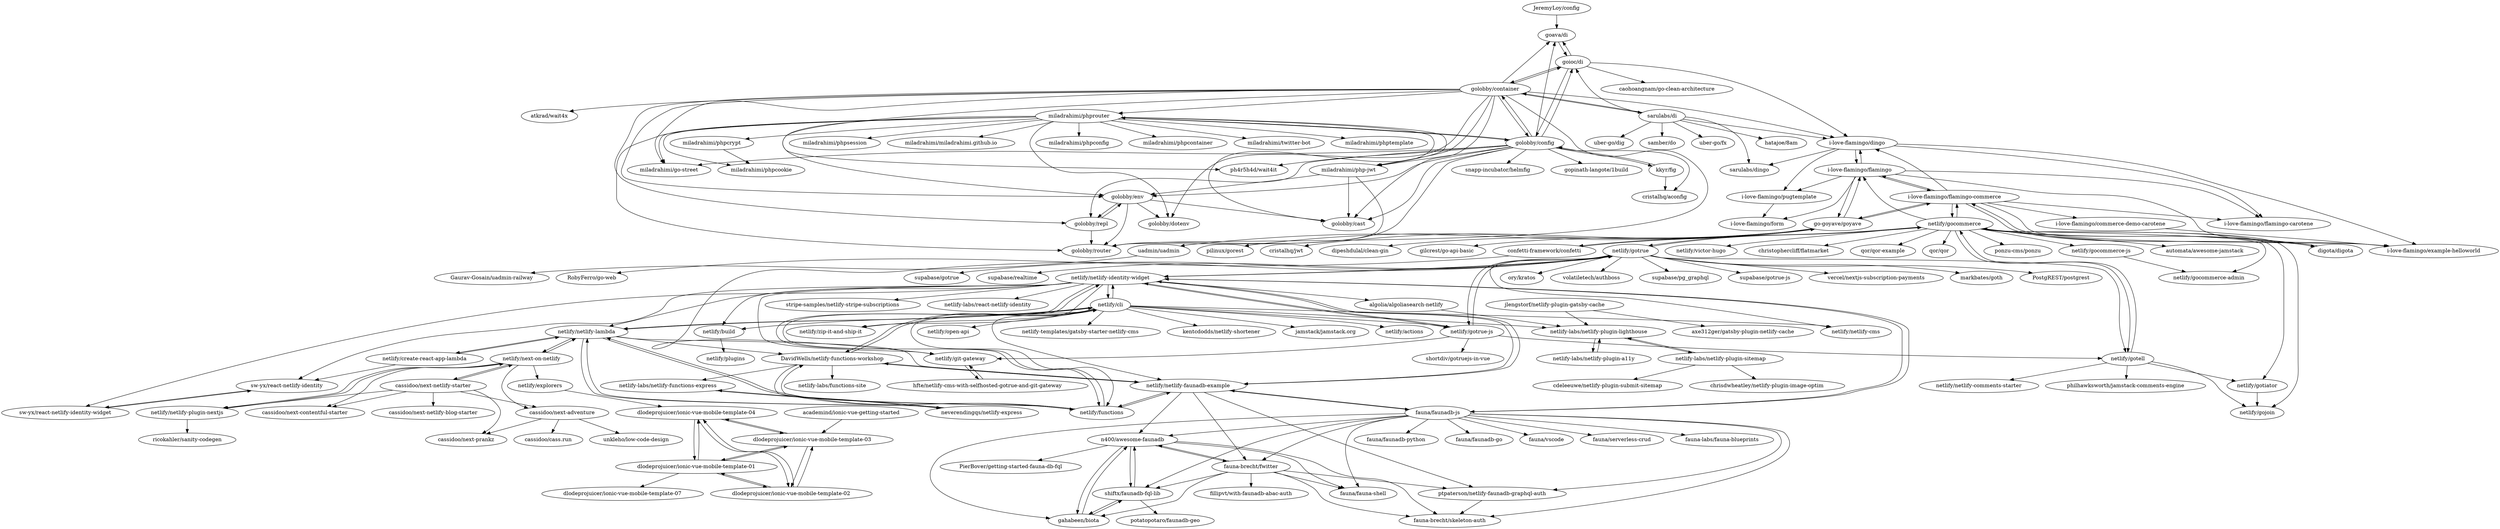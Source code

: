 digraph G {
"JeremyLoy/config" -> "goava/di"
"netlify/cli" -> "netlify/netlify-lambda"
"netlify/cli" -> "netlify/netlify-identity-widget"
"netlify/cli" -> "netlify/open-api"
"netlify/cli" -> "DavidWells/netlify-functions-workshop"
"netlify/cli" -> "netlify/build"
"netlify/cli" -> "netlify/zip-it-and-ship-it"
"netlify/cli" -> "netlify-labs/netlify-plugin-lighthouse"
"netlify/cli" -> "netlify-templates/gatsby-starter-netlify-cms" ["e"=1]
"netlify/cli" -> "netlify/netlify-faunadb-example"
"netlify/cli" -> "netlify/netlify-cms" ["e"=1]
"netlify/cli" -> "netlify/functions"
"netlify/cli" -> "kentcdodds/netlify-shortener" ["e"=1]
"netlify/cli" -> "jamstack/jamstack.org" ["e"=1]
"netlify/cli" -> "netlify/gotrue-js"
"netlify/cli" -> "netlify/actions"
"sarulabs/di" -> "sarulabs/dingo"
"sarulabs/di" -> "golobby/container"
"sarulabs/di" -> "hatajoe/8am" ["e"=1]
"sarulabs/di" -> "i-love-flamingo/dingo"
"sarulabs/di" -> "goioc/di"
"sarulabs/di" -> "uber-go/dig" ["e"=1]
"sarulabs/di" -> "samber/do" ["e"=1]
"sarulabs/di" -> "uber-go/fx" ["e"=1]
"netlify/gotrue" -> "netlify/gotrue-js"
"netlify/gotrue" -> "netlify/gocommerce"
"netlify/gotrue" -> "supabase/gotrue" ["e"=1]
"netlify/gotrue" -> "netlify/netlify-identity-widget"
"netlify/gotrue" -> "supabase/realtime" ["e"=1]
"netlify/gotrue" -> "netlify/git-gateway"
"netlify/gotrue" -> "netlify/gotell"
"netlify/gotrue" -> "ory/kratos" ["e"=1]
"netlify/gotrue" -> "volatiletech/authboss" ["e"=1]
"netlify/gotrue" -> "supabase/pg_graphql" ["e"=1]
"netlify/gotrue" -> "supabase/gotrue-js" ["e"=1]
"netlify/gotrue" -> "netlify/netlify-cms" ["e"=1]
"netlify/gotrue" -> "vercel/nextjs-subscription-payments" ["e"=1]
"netlify/gotrue" -> "markbates/goth" ["e"=1]
"netlify/gotrue" -> "PostgREST/postgrest" ["e"=1]
"netlify/gotrue-js" -> "netlify/netlify-identity-widget"
"netlify/gotrue-js" -> "netlify/gotrue"
"netlify/gotrue-js" -> "netlify/git-gateway"
"netlify/gotrue-js" -> "netlify/gotell"
"netlify/gotrue-js" -> "shortdiv/gotruejs-in-vue"
"netlify/netlify-identity-widget" -> "netlify/gotrue-js"
"netlify/netlify-identity-widget" -> "netlify/netlify-faunadb-example"
"netlify/netlify-identity-widget" -> "stripe-samples/netlify-stripe-subscriptions"
"netlify/netlify-identity-widget" -> "netlify/git-gateway"
"netlify/netlify-identity-widget" -> "netlify/gotrue"
"netlify/netlify-identity-widget" -> "sw-yx/react-netlify-identity-widget"
"netlify/netlify-identity-widget" -> "netlify/cli"
"netlify/netlify-identity-widget" -> "netlify-labs/react-netlify-identity"
"netlify/netlify-identity-widget" -> "netlify/functions"
"netlify/netlify-identity-widget" -> "sw-yx/react-netlify-identity"
"netlify/netlify-identity-widget" -> "netlify/zip-it-and-ship-it"
"netlify/netlify-identity-widget" -> "algolia/algoliasearch-netlify"
"netlify/netlify-identity-widget" -> "netlify/build"
"netlify/netlify-identity-widget" -> "fauna/faunadb-js"
"netlify/netlify-identity-widget" -> "netlify/netlify-lambda"
"netlify/gocommerce" -> "netlify/gocommerce-js"
"netlify/gocommerce" -> "netlify/gotell"
"netlify/gocommerce" -> "i-love-flamingo/flamingo-commerce"
"netlify/gocommerce" -> "netlify/gotrue"
"netlify/gocommerce" -> "netlify/victor-hugo" ["e"=1]
"netlify/gocommerce" -> "digota/digota"
"netlify/gocommerce" -> "christophercliff/flatmarket" ["e"=1]
"netlify/gocommerce" -> "qor/qor-example" ["e"=1]
"netlify/gocommerce" -> "qor/qor" ["e"=1]
"netlify/gocommerce" -> "netlify/gocommerce-admin"
"netlify/gocommerce" -> "ponzu-cms/ponzu" ["e"=1]
"netlify/gocommerce" -> "netlify/gojoin"
"netlify/gocommerce" -> "automata/awesome-jamstack" ["e"=1]
"netlify/gocommerce" -> "netlify/gotiator"
"netlify/gocommerce" -> "i-love-flamingo/flamingo"
"netlify/gocommerce-js" -> "netlify/gocommerce-admin"
"confetti-framework/confetti" -> "go-goyave/goyave"
"confetti-framework/confetti" -> "RobyFerro/go-web"
"digota/digota" -> "netlify/gocommerce"
"digota/digota" -> "i-love-flamingo/flamingo-commerce"
"neverendingqs/netlify-express" -> "netlify-labs/netlify-functions-express"
"neverendingqs/netlify-express" -> "netlify/netlify-lambda"
"fauna-brecht/fwitter" -> "n400/awesome-faunadb"
"fauna-brecht/fwitter" -> "ptpaterson/netlify-faunadb-graphql-auth"
"fauna-brecht/fwitter" -> "fauna-brecht/skeleton-auth"
"fauna-brecht/fwitter" -> "gahabeen/biota"
"fauna-brecht/fwitter" -> "fauna/fauna-shell"
"fauna-brecht/fwitter" -> "fillipvt/with-faunadb-abac-auth"
"fauna-brecht/fwitter" -> "shiftx/faunadb-fql-lib"
"go-goyave/goyave" -> "i-love-flamingo/flamingo"
"go-goyave/goyave" -> "confetti-framework/confetti"
"go-goyave/goyave" -> "i-love-flamingo/flamingo-commerce"
"go-goyave/goyave" -> "uadmin/uadmin"
"go-goyave/goyave" -> "pilinux/gorest"
"go-goyave/goyave" -> "cristalhq/jwt" ["e"=1]
"go-goyave/goyave" -> "dipeshdulal/clean-gin" ["e"=1]
"go-goyave/goyave" -> "gilcrest/go-api-basic" ["e"=1]
"cassidoo/next-netlify-starter" -> "cassidoo/next-contentful-starter"
"cassidoo/next-netlify-starter" -> "netlify/next-on-netlify"
"cassidoo/next-netlify-starter" -> "cassidoo/next-prankz"
"cassidoo/next-netlify-starter" -> "cassidoo/next-netlify-blog-starter" ["e"=1]
"cassidoo/next-netlify-starter" -> "cassidoo/next-adventure"
"cassidoo/next-netlify-starter" -> "netlify/netlify-plugin-nextjs"
"netlify/create-react-app-lambda" -> "netlify/netlify-lambda"
"netlify/create-react-app-lambda" -> "sw-yx/react-netlify-identity"
"DavidWells/netlify-functions-workshop" -> "netlify-labs/netlify-functions-express"
"DavidWells/netlify-functions-workshop" -> "netlify/functions"
"DavidWells/netlify-functions-workshop" -> "netlify/cli"
"DavidWells/netlify-functions-workshop" -> "netlify-labs/functions-site"
"DavidWells/netlify-functions-workshop" -> "netlify/netlify-faunadb-example"
"netlify/netlify-faunadb-example" -> "ptpaterson/netlify-faunadb-graphql-auth"
"netlify/netlify-faunadb-example" -> "netlify/netlify-identity-widget"
"netlify/netlify-faunadb-example" -> "fauna-brecht/fwitter"
"netlify/netlify-faunadb-example" -> "fauna/faunadb-js"
"netlify/netlify-faunadb-example" -> "netlify/functions"
"netlify/netlify-faunadb-example" -> "n400/awesome-faunadb"
"netlify/netlify-faunadb-example" -> "DavidWells/netlify-functions-workshop"
"netlify/netlify-lambda" -> "netlify/create-react-app-lambda"
"netlify/netlify-lambda" -> "netlify/functions"
"netlify/netlify-lambda" -> "neverendingqs/netlify-express"
"netlify/netlify-lambda" -> "netlify/cli"
"netlify/netlify-lambda" -> "netlify/next-on-netlify"
"netlify/netlify-lambda" -> "netlify/netlify-faunadb-example"
"netlify/netlify-lambda" -> "DavidWells/netlify-functions-workshop"
"netlify/functions" -> "netlify/netlify-lambda"
"netlify/functions" -> "DavidWells/netlify-functions-workshop"
"netlify/functions" -> "netlify/netlify-faunadb-example"
"netlify/functions" -> "netlify/netlify-identity-widget"
"netlify-labs/netlify-plugin-a11y" -> "netlify-labs/netlify-plugin-lighthouse"
"fauna/faunadb-js" -> "shiftx/faunadb-fql-lib"
"fauna/faunadb-js" -> "fauna/faunadb-python"
"fauna/faunadb-js" -> "fauna/fauna-shell"
"fauna/faunadb-js" -> "fauna-brecht/fwitter"
"fauna/faunadb-js" -> "netlify/netlify-faunadb-example"
"fauna/faunadb-js" -> "fauna/faunadb-go"
"fauna/faunadb-js" -> "n400/awesome-faunadb"
"fauna/faunadb-js" -> "gahabeen/biota"
"fauna/faunadb-js" -> "fauna/vscode"
"fauna/faunadb-js" -> "ptpaterson/netlify-faunadb-graphql-auth"
"fauna/faunadb-js" -> "fauna/serverless-crud"
"fauna/faunadb-js" -> "fauna-brecht/skeleton-auth"
"fauna/faunadb-js" -> "netlify/netlify-identity-widget"
"fauna/faunadb-js" -> "fauna-labs/fauna-blueprints"
"jlengstorf/netlify-plugin-gatsby-cache" -> "axe312ger/gatsby-plugin-netlify-cache"
"jlengstorf/netlify-plugin-gatsby-cache" -> "netlify-labs/netlify-plugin-lighthouse"
"sw-yx/react-netlify-identity" -> "sw-yx/react-netlify-identity-widget"
"sw-yx/react-netlify-identity-widget" -> "sw-yx/react-netlify-identity"
"miladrahimi/phprouter" -> "miladrahimi/php-jwt"
"miladrahimi/phprouter" -> "golobby/router"
"miladrahimi/phprouter" -> "miladrahimi/phpcrypt"
"miladrahimi/phprouter" -> "miladrahimi/phptemplate"
"miladrahimi/phprouter" -> "golobby/cast"
"miladrahimi/phprouter" -> "golobby/env"
"miladrahimi/phprouter" -> "golobby/config"
"miladrahimi/phprouter" -> "miladrahimi/phpcookie"
"miladrahimi/phprouter" -> "miladrahimi/phpsession"
"miladrahimi/phprouter" -> "miladrahimi/miladrahimi.github.io"
"miladrahimi/phprouter" -> "miladrahimi/phpconfig"
"miladrahimi/phprouter" -> "miladrahimi/phpcontainer"
"miladrahimi/phprouter" -> "miladrahimi/twitter-bot"
"miladrahimi/phprouter" -> "miladrahimi/go-street"
"miladrahimi/phprouter" -> "golobby/dotenv"
"netlify-labs/netlify-functions-express" -> "neverendingqs/netlify-express"
"goioc/di" -> "goava/di"
"goioc/di" -> "golobby/container"
"goioc/di" -> "i-love-flamingo/dingo"
"goioc/di" -> "golobby/config"
"goioc/di" -> "caohoangnam/go-clean-architecture" ["e"=1]
"uadmin/uadmin" -> "Gaurav-Gosain/uadmin-railway"
"i-love-flamingo/dingo" -> "i-love-flamingo/flamingo"
"i-love-flamingo/dingo" -> "i-love-flamingo/flamingo-carotene"
"i-love-flamingo/dingo" -> "i-love-flamingo/pugtemplate"
"i-love-flamingo/dingo" -> "i-love-flamingo/example-helloworld"
"i-love-flamingo/dingo" -> "sarulabs/dingo"
"golobby/config" -> "golobby/container"
"golobby/config" -> "golobby/env"
"golobby/config" -> "golobby/repl"
"golobby/config" -> "golobby/router"
"golobby/config" -> "miladrahimi/php-jwt"
"golobby/config" -> "miladrahimi/phprouter"
"golobby/config" -> "cristalhq/aconfig" ["e"=1]
"golobby/config" -> "kkyr/fig"
"golobby/config" -> "miladrahimi/go-street"
"golobby/config" -> "goava/di"
"golobby/config" -> "goioc/di"
"golobby/config" -> "golobby/cast"
"golobby/config" -> "ph4r5h4d/wait4it"
"golobby/config" -> "snapp-incubator/helmfig"
"golobby/config" -> "gopinath-langote/1build" ["e"=1]
"golobby/repl" -> "golobby/env"
"golobby/repl" -> "golobby/router"
"miladrahimi/php-jwt" -> "golobby/router"
"miladrahimi/php-jwt" -> "golobby/cast"
"miladrahimi/php-jwt" -> "golobby/env"
"i-love-flamingo/flamingo-commerce" -> "i-love-flamingo/flamingo"
"i-love-flamingo/flamingo-commerce" -> "i-love-flamingo/commerce-demo-carotene"
"i-love-flamingo/flamingo-commerce" -> "i-love-flamingo/dingo"
"i-love-flamingo/flamingo-commerce" -> "netlify/gocommerce"
"i-love-flamingo/flamingo-commerce" -> "i-love-flamingo/example-helloworld"
"i-love-flamingo/flamingo-commerce" -> "go-goyave/goyave"
"i-love-flamingo/flamingo-commerce" -> "i-love-flamingo/flamingo-carotene"
"i-love-flamingo/flamingo-commerce" -> "digota/digota"
"netlify/explorers" -> "dlodeprojuicer/ionic-vue-mobile-template-04"
"netlify/netlify-plugin-nextjs" -> "netlify/next-on-netlify"
"netlify/netlify-plugin-nextjs" -> "ricokahler/sanity-codegen" ["e"=1]
"academind/ionic-vue-getting-started" -> "dlodeprojuicer/ionic-vue-mobile-template-03"
"dlodeprojuicer/ionic-vue-mobile-template-03" -> "dlodeprojuicer/ionic-vue-mobile-template-02"
"dlodeprojuicer/ionic-vue-mobile-template-03" -> "dlodeprojuicer/ionic-vue-mobile-template-01"
"dlodeprojuicer/ionic-vue-mobile-template-03" -> "dlodeprojuicer/ionic-vue-mobile-template-04"
"kkyr/fig" -> "golobby/config"
"kkyr/fig" -> "cristalhq/aconfig" ["e"=1]
"ptpaterson/netlify-faunadb-graphql-auth" -> "fauna-brecht/skeleton-auth"
"i-love-flamingo/flamingo" -> "i-love-flamingo/flamingo-commerce"
"i-love-flamingo/flamingo" -> "i-love-flamingo/dingo"
"i-love-flamingo/flamingo" -> "i-love-flamingo/flamingo-carotene"
"i-love-flamingo/flamingo" -> "go-goyave/goyave"
"i-love-flamingo/flamingo" -> "i-love-flamingo/form"
"i-love-flamingo/flamingo" -> "i-love-flamingo/pugtemplate"
"i-love-flamingo/flamingo" -> "i-love-flamingo/example-helloworld"
"dlodeprojuicer/ionic-vue-mobile-template-01" -> "dlodeprojuicer/ionic-vue-mobile-template-02"
"dlodeprojuicer/ionic-vue-mobile-template-01" -> "dlodeprojuicer/ionic-vue-mobile-template-03"
"dlodeprojuicer/ionic-vue-mobile-template-01" -> "dlodeprojuicer/ionic-vue-mobile-template-04"
"dlodeprojuicer/ionic-vue-mobile-template-01" -> "dlodeprojuicer/ionic-vue-mobile-template-07"
"dlodeprojuicer/ionic-vue-mobile-template-02" -> "dlodeprojuicer/ionic-vue-mobile-template-01"
"dlodeprojuicer/ionic-vue-mobile-template-02" -> "dlodeprojuicer/ionic-vue-mobile-template-04"
"dlodeprojuicer/ionic-vue-mobile-template-02" -> "dlodeprojuicer/ionic-vue-mobile-template-03"
"dlodeprojuicer/ionic-vue-mobile-template-04" -> "dlodeprojuicer/ionic-vue-mobile-template-02"
"dlodeprojuicer/ionic-vue-mobile-template-04" -> "dlodeprojuicer/ionic-vue-mobile-template-03"
"dlodeprojuicer/ionic-vue-mobile-template-04" -> "dlodeprojuicer/ionic-vue-mobile-template-01"
"netlify/build" -> "netlify/plugins"
"goava/di" -> "goioc/di"
"netlify/next-on-netlify" -> "netlify/netlify-plugin-nextjs"
"netlify/next-on-netlify" -> "cassidoo/next-netlify-starter"
"netlify/next-on-netlify" -> "netlify/explorers"
"netlify/next-on-netlify" -> "cassidoo/next-adventure"
"netlify/next-on-netlify" -> "netlify/netlify-lambda"
"netlify/next-on-netlify" -> "cassidoo/next-contentful-starter"
"shiftx/faunadb-fql-lib" -> "gahabeen/biota"
"shiftx/faunadb-fql-lib" -> "n400/awesome-faunadb"
"shiftx/faunadb-fql-lib" -> "potatopotaro/faunadb-geo"
"golobby/container" -> "golobby/config"
"golobby/container" -> "golobby/env"
"golobby/container" -> "golobby/repl"
"golobby/container" -> "goioc/di"
"golobby/container" -> "miladrahimi/php-jwt"
"golobby/container" -> "golobby/router"
"golobby/container" -> "miladrahimi/phprouter"
"golobby/container" -> "sarulabs/di"
"golobby/container" -> "goava/di"
"golobby/container" -> "i-love-flamingo/dingo"
"golobby/container" -> "miladrahimi/go-street"
"golobby/container" -> "golobby/cast"
"golobby/container" -> "golobby/dotenv"
"golobby/container" -> "ph4r5h4d/wait4it"
"golobby/container" -> "atkrad/wait4x"
"cassidoo/next-adventure" -> "cassidoo/cass.run" ["e"=1]
"cassidoo/next-adventure" -> "cassidoo/next-prankz"
"cassidoo/next-adventure" -> "unkleho/low-code-design"
"algolia/algoliasearch-netlify" -> "netlify-labs/netlify-plugin-lighthouse"
"netlify/gotell" -> "netlify/gojoin"
"netlify/gotell" -> "netlify/gotiator"
"netlify/gotell" -> "netlify/gocommerce"
"netlify/gotell" -> "netlify/netlify-comments-starter"
"netlify/gotell" -> "philhawksworth/jamstack-comments-engine"
"golobby/env" -> "golobby/router"
"golobby/env" -> "golobby/repl"
"golobby/env" -> "golobby/cast"
"golobby/env" -> "golobby/dotenv"
"miladrahimi/phpcrypt" -> "miladrahimi/phpcookie"
"hfte/netlify-cms-with-selfhosted-gotrue-and-git-gateway" -> "netlify/git-gateway"
"netlify-labs/netlify-plugin-sitemap" -> "chrisdwheatley/netlify-plugin-image-optim"
"netlify-labs/netlify-plugin-sitemap" -> "netlify-labs/netlify-plugin-lighthouse"
"netlify-labs/netlify-plugin-sitemap" -> "cdeleeuwe/netlify-plugin-submit-sitemap"
"netlify-labs/netlify-plugin-lighthouse" -> "netlify-labs/netlify-plugin-a11y"
"netlify-labs/netlify-plugin-lighthouse" -> "netlify-labs/netlify-plugin-sitemap"
"netlify/git-gateway" -> "hfte/netlify-cms-with-selfhosted-gotrue-and-git-gateway"
"n400/awesome-faunadb" -> "gahabeen/biota"
"n400/awesome-faunadb" -> "fauna-brecht/fwitter"
"n400/awesome-faunadb" -> "shiftx/faunadb-fql-lib"
"n400/awesome-faunadb" -> "PierBover/getting-started-fauna-db-fql"
"n400/awesome-faunadb" -> "fauna/fauna-shell"
"n400/awesome-faunadb" -> "fauna-brecht/skeleton-auth"
"gahabeen/biota" -> "shiftx/faunadb-fql-lib"
"gahabeen/biota" -> "n400/awesome-faunadb"
"netlify/gotiator" -> "netlify/gojoin"
"i-love-flamingo/pugtemplate" -> "i-love-flamingo/form"
"i-love-flamingo/commerce-demo-carotene" -> "i-love-flamingo/example-helloworld"
"JeremyLoy/config" ["l"="-15.727,-1.947"]
"goava/di" ["l"="-15.774,-1.962"]
"netlify/cli" ["l"="-16.114,-1.606"]
"netlify/netlify-lambda" ["l"="-16.065,-1.583"]
"netlify/netlify-identity-widget" ["l"="-16.092,-1.654"]
"netlify/open-api" ["l"="-16.126,-1.551"]
"DavidWells/netlify-functions-workshop" ["l"="-16.069,-1.621"]
"netlify/build" ["l"="-16.158,-1.622"]
"netlify/zip-it-and-ship-it" ["l"="-16.138,-1.636"]
"netlify-labs/netlify-plugin-lighthouse" ["l"="-16.18,-1.541"]
"netlify-templates/gatsby-starter-netlify-cms" ["l"="31.837,-29.418"]
"netlify/netlify-faunadb-example" ["l"="-16.116,-1.657"]
"netlify/netlify-cms" ["l"="26.486,-26.335"]
"netlify/functions" ["l"="-16.088,-1.626"]
"kentcdodds/netlify-shortener" ["l"="15.122,-34.123"]
"jamstack/jamstack.org" ["l"="26.291,-26.035"]
"netlify/gotrue-js" ["l"="-16.049,-1.686"]
"netlify/actions" ["l"="-16.179,-1.581"]
"sarulabs/di" ["l"="-15.835,-1.955"]
"sarulabs/dingo" ["l"="-15.861,-1.939"]
"golobby/container" ["l"="-15.811,-1.989"]
"hatajoe/8am" ["l"="-16.094,-0.558"]
"i-love-flamingo/dingo" ["l"="-15.857,-1.91"]
"goioc/di" ["l"="-15.803,-1.962"]
"uber-go/dig" ["l"="-13.102,1.325"]
"samber/do" ["l"="-13.423,1.413"]
"uber-go/fx" ["l"="-13.308,1.263"]
"netlify/gotrue" ["l"="-16.02,-1.724"]
"netlify/gocommerce" ["l"="-15.953,-1.797"]
"supabase/gotrue" ["l"="32.021,-27.757"]
"supabase/realtime" ["l"="34.696,-26.739"]
"netlify/git-gateway" ["l"="-16.068,-1.716"]
"netlify/gotell" ["l"="-15.996,-1.764"]
"ory/kratos" ["l"="-13.294,1.147"]
"volatiletech/authboss" ["l"="-13.136,1.422"]
"supabase/pg_graphql" ["l"="31.928,-27.769"]
"supabase/gotrue-js" ["l"="32.051,-27.8"]
"vercel/nextjs-subscription-payments" ["l"="29.697,-27.217"]
"markbates/goth" ["l"="-13.088,1.627"]
"PostgREST/postgrest" ["l"="31.876,-27.627"]
"shortdiv/gotruejs-in-vue" ["l"="-16.019,-1.673"]
"stripe-samples/netlify-stripe-subscriptions" ["l"="-16.093,-1.69"]
"sw-yx/react-netlify-identity-widget" ["l"="-16.084,-1.605"]
"netlify-labs/react-netlify-identity" ["l"="-16.112,-1.638"]
"sw-yx/react-netlify-identity" ["l"="-16.089,-1.585"]
"algolia/algoliasearch-netlify" ["l"="-16.147,-1.582"]
"fauna/faunadb-js" ["l"="-16.159,-1.685"]
"netlify/gocommerce-js" ["l"="-15.972,-1.839"]
"i-love-flamingo/flamingo-commerce" ["l"="-15.899,-1.845"]
"netlify/victor-hugo" ["l"="-37.529,-14.701"]
"digota/digota" ["l"="-15.921,-1.819"]
"christophercliff/flatmarket" ["l"="13.68,-34.036"]
"qor/qor-example" ["l"="-12.765,1.433"]
"qor/qor" ["l"="-12.844,1.432"]
"netlify/gocommerce-admin" ["l"="-15.976,-1.82"]
"ponzu-cms/ponzu" ["l"="-13.046,1.559"]
"netlify/gojoin" ["l"="-15.966,-1.769"]
"automata/awesome-jamstack" ["l"="27.379,-19.172"]
"netlify/gotiator" ["l"="-15.98,-1.784"]
"i-love-flamingo/flamingo" ["l"="-15.879,-1.864"]
"confetti-framework/confetti" ["l"="-15.825,-1.815"]
"go-goyave/goyave" ["l"="-15.857,-1.844"]
"RobyFerro/go-web" ["l"="-15.79,-1.793"]
"neverendingqs/netlify-express" ["l"="-16.027,-1.575"]
"netlify-labs/netlify-functions-express" ["l"="-16.024,-1.601"]
"fauna-brecht/fwitter" ["l"="-16.142,-1.714"]
"n400/awesome-faunadb" ["l"="-16.159,-1.71"]
"ptpaterson/netlify-faunadb-graphql-auth" ["l"="-16.131,-1.688"]
"fauna-brecht/skeleton-auth" ["l"="-16.142,-1.698"]
"gahabeen/biota" ["l"="-16.17,-1.724"]
"fauna/fauna-shell" ["l"="-16.154,-1.733"]
"fillipvt/with-faunadb-abac-auth" ["l"="-16.135,-1.743"]
"shiftx/faunadb-fql-lib" ["l"="-16.182,-1.712"]
"uadmin/uadmin" ["l"="-15.894,-1.9"]
"pilinux/gorest" ["l"="-15.817,-1.852"]
"cristalhq/jwt" ["l"="-13.525,1.551"]
"dipeshdulal/clean-gin" ["l"="-16.265,-0.545"]
"gilcrest/go-api-basic" ["l"="-16.219,-0.49"]
"cassidoo/next-netlify-starter" ["l"="-16,-1.472"]
"cassidoo/next-contentful-starter" ["l"="-15.992,-1.5"]
"netlify/next-on-netlify" ["l"="-16.024,-1.499"]
"cassidoo/next-prankz" ["l"="-15.976,-1.45"]
"cassidoo/next-netlify-blog-starter" ["l"="31.887,-28.67"]
"cassidoo/next-adventure" ["l"="-15.969,-1.472"]
"netlify/netlify-plugin-nextjs" ["l"="-16.033,-1.468"]
"netlify/create-react-app-lambda" ["l"="-16.071,-1.549"]
"netlify-labs/functions-site" ["l"="-16.036,-1.628"]
"netlify-labs/netlify-plugin-a11y" ["l"="-16.202,-1.535"]
"fauna/faunadb-python" ["l"="-16.214,-1.681"]
"fauna/faunadb-go" ["l"="-16.206,-1.732"]
"fauna/vscode" ["l"="-16.19,-1.662"]
"fauna/serverless-crud" ["l"="-16.194,-1.693"]
"fauna-labs/fauna-blueprints" ["l"="-16.186,-1.678"]
"jlengstorf/netlify-plugin-gatsby-cache" ["l"="-16.237,-1.522"]
"axe312ger/gatsby-plugin-netlify-cache" ["l"="-16.269,-1.507"]
"miladrahimi/phprouter" ["l"="-15.799,-2.037"]
"miladrahimi/php-jwt" ["l"="-15.815,-2.014"]
"golobby/router" ["l"="-15.794,-2.014"]
"miladrahimi/phpcrypt" ["l"="-15.776,-2.065"]
"miladrahimi/phptemplate" ["l"="-15.794,-2.066"]
"golobby/cast" ["l"="-15.8,-2.006"]
"golobby/env" ["l"="-15.8,-2.022"]
"golobby/config" ["l"="-15.782,-2.001"]
"miladrahimi/phpcookie" ["l"="-15.782,-2.05"]
"miladrahimi/phpsession" ["l"="-15.804,-2.057"]
"miladrahimi/miladrahimi.github.io" ["l"="-15.79,-2.057"]
"miladrahimi/phpconfig" ["l"="-15.806,-2.067"]
"miladrahimi/phpcontainer" ["l"="-15.822,-2.05"]
"miladrahimi/twitter-bot" ["l"="-15.815,-2.059"]
"miladrahimi/go-street" ["l"="-15.804,-2.013"]
"golobby/dotenv" ["l"="-15.821,-2.026"]
"caohoangnam/go-clean-architecture" ["l"="-16.178,-0.48"]
"Gaurav-Gosain/uadmin-railway" ["l"="-15.909,-1.916"]
"i-love-flamingo/flamingo-carotene" ["l"="-15.875,-1.883"]
"i-love-flamingo/pugtemplate" ["l"="-15.861,-1.887"]
"i-love-flamingo/example-helloworld" ["l"="-15.889,-1.879"]
"golobby/repl" ["l"="-15.78,-2.022"]
"cristalhq/aconfig" ["l"="-13.552,1.507"]
"kkyr/fig" ["l"="-15.746,-2.021"]
"ph4r5h4d/wait4it" ["l"="-15.771,-1.983"]
"snapp-incubator/helmfig" ["l"="-15.75,-1.997"]
"gopinath-langote/1build" ["l"="-26.098,12.754"]
"i-love-flamingo/commerce-demo-carotene" ["l"="-15.911,-1.872"]
"netlify/explorers" ["l"="-16.024,-1.422"]
"dlodeprojuicer/ionic-vue-mobile-template-04" ["l"="-16.019,-1.369"]
"ricokahler/sanity-codegen" ["l"="32.702,-29.834"]
"academind/ionic-vue-getting-started" ["l"="-16,-1.315"]
"dlodeprojuicer/ionic-vue-mobile-template-03" ["l"="-16.009,-1.343"]
"dlodeprojuicer/ionic-vue-mobile-template-02" ["l"="-16.009,-1.357"]
"dlodeprojuicer/ionic-vue-mobile-template-01" ["l"="-16.025,-1.351"]
"i-love-flamingo/form" ["l"="-15.858,-1.872"]
"dlodeprojuicer/ionic-vue-mobile-template-07" ["l"="-16.04,-1.333"]
"netlify/plugins" ["l"="-16.2,-1.618"]
"potatopotaro/faunadb-geo" ["l"="-16.214,-1.713"]
"atkrad/wait4x" ["l"="-15.854,-2.013"]
"cassidoo/cass.run" ["l"="30.896,-21.39"]
"unkleho/low-code-design" ["l"="-15.936,-1.46"]
"netlify/netlify-comments-starter" ["l"="-16.013,-1.777"]
"philhawksworth/jamstack-comments-engine" ["l"="-16.021,-1.801"]
"hfte/netlify-cms-with-selfhosted-gotrue-and-git-gateway" ["l"="-16.077,-1.744"]
"netlify-labs/netlify-plugin-sitemap" ["l"="-16.192,-1.503"]
"chrisdwheatley/netlify-plugin-image-optim" ["l"="-16.19,-1.472"]
"cdeleeuwe/netlify-plugin-submit-sitemap" ["l"="-16.215,-1.478"]
"PierBover/getting-started-fauna-db-fql" ["l"="-16.175,-1.748"]
}